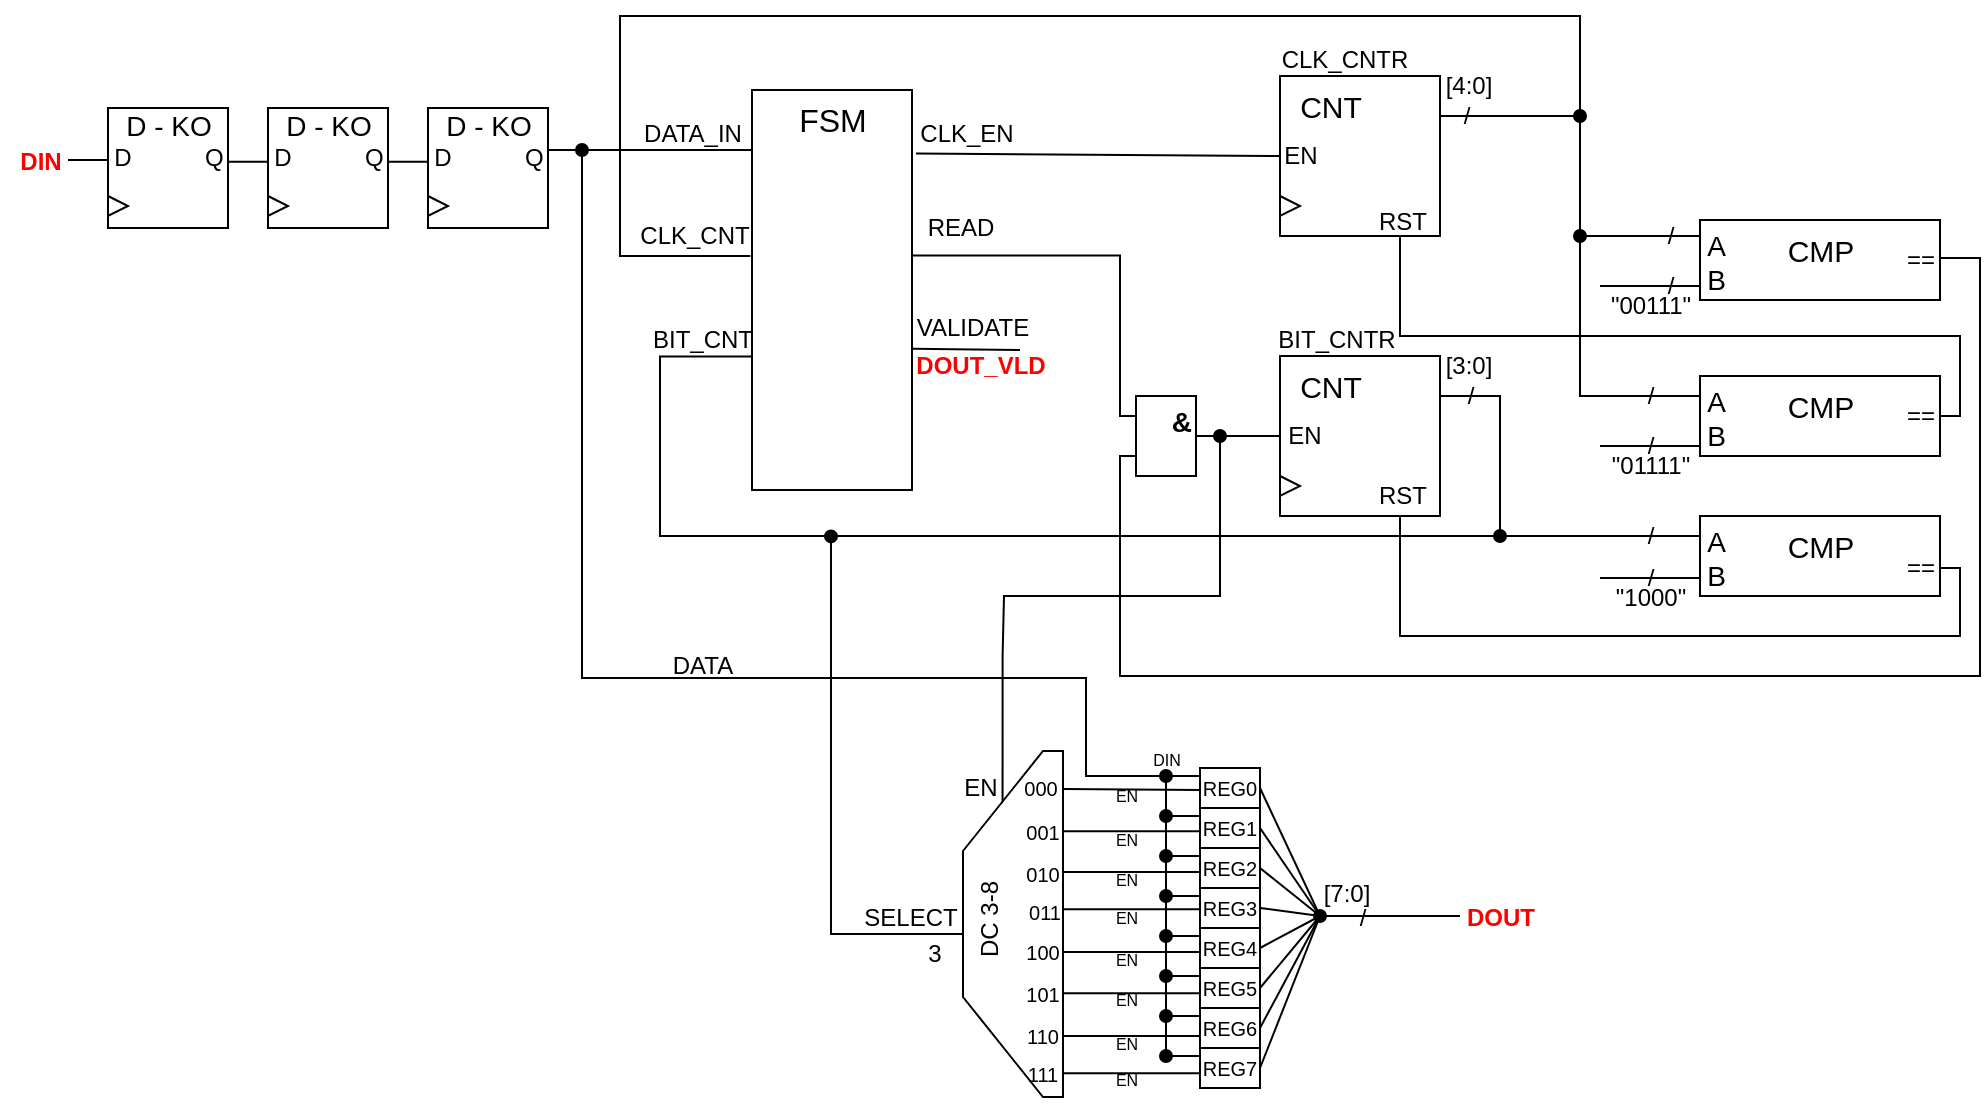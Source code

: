 <mxfile version="24.2.5" type="device">
  <diagram name="Stránka-1" id="N_Wdjs_MZbsJyk-zGMnj">
    <mxGraphModel dx="1400" dy="591" grid="1" gridSize="10" guides="1" tooltips="1" connect="1" arrows="1" fold="1" page="0" pageScale="1" pageWidth="827" pageHeight="1169" math="0" shadow="0">
      <root>
        <mxCell id="0" />
        <mxCell id="1" parent="0" />
        <mxCell id="QoCjZE7_ZcKGAcCqZ2VT-1" value="" style="shape=loopLimit;whiteSpace=wrap;html=1;size=70;rotation=-90;" parent="1" vertex="1">
          <mxGeometry x="300" y="489" width="173" height="50" as="geometry" />
        </mxCell>
        <mxCell id="QoCjZE7_ZcKGAcCqZ2VT-2" value="" style="rounded=0;whiteSpace=wrap;html=1;" parent="1" vertex="1">
          <mxGeometry x="256" y="97" width="80" height="200" as="geometry" />
        </mxCell>
        <mxCell id="QoCjZE7_ZcKGAcCqZ2VT-4" value="FSM" style="text;html=1;align=center;verticalAlign=middle;resizable=0;points=[];autosize=1;strokeColor=none;fillColor=none;fontSize=16;" parent="1" vertex="1">
          <mxGeometry x="266" y="97" width="60" height="30" as="geometry" />
        </mxCell>
        <mxCell id="QoCjZE7_ZcKGAcCqZ2VT-5" value="DIN" style="text;html=1;align=center;verticalAlign=middle;resizable=0;points=[];autosize=1;fontColor=#FF0000;fontStyle=1" parent="1" vertex="1">
          <mxGeometry x="-120" y="118" width="40" height="30" as="geometry" />
        </mxCell>
        <mxCell id="QoCjZE7_ZcKGAcCqZ2VT-7" value="" style="endArrow=none;html=1;rounded=0;" parent="1" edge="1">
          <mxGeometry width="50" height="50" relative="1" as="geometry">
            <mxPoint x="150" y="127" as="sourcePoint" />
            <mxPoint x="256" y="127" as="targetPoint" />
          </mxGeometry>
        </mxCell>
        <mxCell id="QoCjZE7_ZcKGAcCqZ2VT-10" value="DATA_IN" style="text;html=1;align=center;verticalAlign=middle;resizable=0;points=[];autosize=1;strokeColor=none;fillColor=none;" parent="1" vertex="1">
          <mxGeometry x="191" y="104" width="70" height="30" as="geometry" />
        </mxCell>
        <mxCell id="QoCjZE7_ZcKGAcCqZ2VT-11" value="CLK_CNT" style="text;html=1;align=center;verticalAlign=middle;resizable=0;points=[];autosize=1;strokeColor=none;fillColor=none;" parent="1" vertex="1">
          <mxGeometry x="187" y="155" width="80" height="30" as="geometry" />
        </mxCell>
        <mxCell id="QoCjZE7_ZcKGAcCqZ2VT-12" value="BIT_CNT" style="text;html=1;align=center;verticalAlign=middle;resizable=0;points=[];autosize=1;strokeColor=none;fillColor=none;" parent="1" vertex="1">
          <mxGeometry x="196" y="207" width="70" height="30" as="geometry" />
        </mxCell>
        <mxCell id="QoCjZE7_ZcKGAcCqZ2VT-13" value="" style="endArrow=none;html=1;rounded=0;entryX=0;entryY=0.5;entryDx=0;entryDy=0;exitX=1.025;exitY=0.159;exitDx=0;exitDy=0;exitPerimeter=0;" parent="1" source="QoCjZE7_ZcKGAcCqZ2VT-2" target="aa14wnKSN_EdWKxRWT3--1" edge="1">
          <mxGeometry width="50" height="50" relative="1" as="geometry">
            <mxPoint x="190" y="129.33" as="sourcePoint" />
            <mxPoint x="240" y="129.33" as="targetPoint" />
          </mxGeometry>
        </mxCell>
        <mxCell id="QoCjZE7_ZcKGAcCqZ2VT-14" value="" style="endArrow=none;html=1;rounded=0;edgeStyle=orthogonalEdgeStyle;entryX=0;entryY=0.25;entryDx=0;entryDy=0;exitX=0.096;exitY=0.959;exitDx=0;exitDy=0;exitPerimeter=0;" parent="1" source="QoCjZE7_ZcKGAcCqZ2VT-17" target="aa14wnKSN_EdWKxRWT3--34" edge="1">
          <mxGeometry width="50" height="50" relative="1" as="geometry">
            <mxPoint x="190" y="180" as="sourcePoint" />
            <mxPoint x="430" y="240" as="targetPoint" />
            <Array as="points">
              <mxPoint x="440" y="180" />
              <mxPoint x="440" y="260" />
            </Array>
          </mxGeometry>
        </mxCell>
        <mxCell id="QoCjZE7_ZcKGAcCqZ2VT-15" value="" style="endArrow=none;html=1;rounded=0;" parent="1" edge="1">
          <mxGeometry width="50" height="50" relative="1" as="geometry">
            <mxPoint x="336" y="226.33" as="sourcePoint" />
            <mxPoint x="390" y="227" as="targetPoint" />
          </mxGeometry>
        </mxCell>
        <mxCell id="QoCjZE7_ZcKGAcCqZ2VT-16" value="CLK_EN" style="text;html=1;align=center;verticalAlign=middle;resizable=0;points=[];autosize=1;strokeColor=none;fillColor=none;" parent="1" vertex="1">
          <mxGeometry x="328" y="104" width="70" height="30" as="geometry" />
        </mxCell>
        <mxCell id="QoCjZE7_ZcKGAcCqZ2VT-17" value="READ" style="text;html=1;align=center;verticalAlign=middle;resizable=0;points=[];autosize=1;strokeColor=none;fillColor=none;" parent="1" vertex="1">
          <mxGeometry x="330" y="151" width="60" height="30" as="geometry" />
        </mxCell>
        <mxCell id="QoCjZE7_ZcKGAcCqZ2VT-18" value="VALIDATE" style="text;html=1;align=center;verticalAlign=middle;resizable=0;points=[];autosize=1;strokeColor=none;fillColor=none;" parent="1" vertex="1">
          <mxGeometry x="326" y="201" width="80" height="30" as="geometry" />
        </mxCell>
        <mxCell id="aa14wnKSN_EdWKxRWT3--6" style="edgeStyle=orthogonalEdgeStyle;rounded=0;orthogonalLoop=1;jettySize=auto;html=1;exitX=1;exitY=0.25;exitDx=0;exitDy=0;endArrow=none;endFill=0;" parent="1" source="aa14wnKSN_EdWKxRWT3--1" edge="1">
          <mxGeometry relative="1" as="geometry">
            <mxPoint x="770" y="170" as="targetPoint" />
            <Array as="points">
              <mxPoint x="670" y="110" />
              <mxPoint x="670" y="170" />
            </Array>
          </mxGeometry>
        </mxCell>
        <mxCell id="aa14wnKSN_EdWKxRWT3--11" value="" style="endArrow=none;html=1;rounded=0;entryX=0;entryY=0.75;entryDx=0;entryDy=0;" parent="1" edge="1">
          <mxGeometry width="50" height="50" relative="1" as="geometry">
            <mxPoint x="680" y="195" as="sourcePoint" />
            <mxPoint x="730" y="195" as="targetPoint" />
          </mxGeometry>
        </mxCell>
        <mxCell id="aa14wnKSN_EdWKxRWT3--12" value="&quot;00111&quot;" style="text;html=1;align=center;verticalAlign=middle;resizable=0;points=[];autosize=1;strokeColor=none;fillColor=none;" parent="1" vertex="1">
          <mxGeometry x="675" y="190" width="60" height="30" as="geometry" />
        </mxCell>
        <mxCell id="aa14wnKSN_EdWKxRWT3--18" value="" style="endArrow=none;html=1;rounded=0;entryX=0.749;entryY=1.061;entryDx=0;entryDy=0;edgeStyle=orthogonalEdgeStyle;exitX=0;exitY=0.75;exitDx=0;exitDy=0;entryPerimeter=0;" parent="1" source="aa14wnKSN_EdWKxRWT3--34" target="aa14wnKSN_EdWKxRWT3--17" edge="1">
          <mxGeometry width="50" height="50" relative="1" as="geometry">
            <mxPoint x="400" y="260" as="sourcePoint" />
            <mxPoint x="890" y="181" as="targetPoint" />
            <Array as="points">
              <mxPoint x="440" y="280" />
              <mxPoint x="440" y="390" />
              <mxPoint x="870" y="390" />
              <mxPoint x="870" y="181" />
              <mxPoint x="850" y="181" />
            </Array>
          </mxGeometry>
        </mxCell>
        <mxCell id="aa14wnKSN_EdWKxRWT3--19" value="" style="endArrow=oval;html=1;rounded=0;startArrow=none;startFill=0;endFill=1;edgeStyle=orthogonalEdgeStyle;" parent="1" edge="1">
          <mxGeometry width="50" height="50" relative="1" as="geometry">
            <mxPoint x="770" y="250" as="sourcePoint" />
            <mxPoint x="670" y="170" as="targetPoint" />
            <Array as="points">
              <mxPoint x="670" y="250" />
            </Array>
          </mxGeometry>
        </mxCell>
        <mxCell id="aa14wnKSN_EdWKxRWT3--23" value="" style="endArrow=none;html=1;rounded=0;entryX=0;entryY=0.75;entryDx=0;entryDy=0;" parent="1" edge="1">
          <mxGeometry width="50" height="50" relative="1" as="geometry">
            <mxPoint x="680" y="275" as="sourcePoint" />
            <mxPoint x="730" y="275" as="targetPoint" />
          </mxGeometry>
        </mxCell>
        <mxCell id="aa14wnKSN_EdWKxRWT3--24" value="&quot;01111&quot;" style="text;html=1;align=center;verticalAlign=middle;resizable=0;points=[];autosize=1;strokeColor=none;fillColor=none;" parent="1" vertex="1">
          <mxGeometry x="675" y="270" width="60" height="30" as="geometry" />
        </mxCell>
        <mxCell id="aa14wnKSN_EdWKxRWT3--26" value="" style="endArrow=none;html=1;rounded=0;edgeStyle=orthogonalEdgeStyle;exitX=0.75;exitY=1;exitDx=0;exitDy=0;entryX=0.742;entryY=1.041;entryDx=0;entryDy=0;entryPerimeter=0;" parent="1" source="aa14wnKSN_EdWKxRWT3--1" target="aa14wnKSN_EdWKxRWT3--25" edge="1">
          <mxGeometry width="50" height="50" relative="1" as="geometry">
            <mxPoint x="580" y="200" as="sourcePoint" />
            <mxPoint x="890" y="260" as="targetPoint" />
            <Array as="points">
              <mxPoint x="580" y="220" />
              <mxPoint x="860" y="220" />
              <mxPoint x="860" y="260" />
              <mxPoint x="850" y="260" />
            </Array>
          </mxGeometry>
        </mxCell>
        <mxCell id="aa14wnKSN_EdWKxRWT3--39" style="edgeStyle=orthogonalEdgeStyle;rounded=0;orthogonalLoop=1;jettySize=auto;html=1;exitX=1;exitY=0.25;exitDx=0;exitDy=0;endArrow=none;endFill=0;" parent="1" source="aa14wnKSN_EdWKxRWT3--27" edge="1">
          <mxGeometry relative="1" as="geometry">
            <mxPoint x="770" y="320" as="targetPoint" />
            <Array as="points">
              <mxPoint x="630" y="250" />
              <mxPoint x="630" y="320" />
              <mxPoint x="740" y="320" />
            </Array>
          </mxGeometry>
        </mxCell>
        <mxCell id="aa14wnKSN_EdWKxRWT3--32" value="BIT_CNTR" style="text;html=1;align=center;verticalAlign=middle;resizable=0;points=[];autosize=1;strokeColor=none;fillColor=none;" parent="1" vertex="1">
          <mxGeometry x="508" y="207" width="80" height="30" as="geometry" />
        </mxCell>
        <mxCell id="aa14wnKSN_EdWKxRWT3--34" value="&lt;div style=&quot;&quot;&gt;&lt;b style=&quot;background-color: initial;&quot;&gt;&lt;font style=&quot;font-size: 14px;&quot;&gt;&amp;amp;&lt;/font&gt;&lt;/b&gt;&lt;/div&gt;&lt;div style=&quot;&quot;&gt;&lt;br&gt;&lt;/div&gt;" style="rounded=0;whiteSpace=wrap;html=1;align=right;fontColor=#000000;" parent="1" vertex="1">
          <mxGeometry x="448" y="250" width="30" height="40" as="geometry" />
        </mxCell>
        <mxCell id="aa14wnKSN_EdWKxRWT3--36" value="DOUT_VLD" style="text;html=1;align=center;verticalAlign=middle;resizable=0;points=[];autosize=1;strokeColor=none;fillColor=none;fontStyle=1;fontColor=#FF0000;" parent="1" vertex="1">
          <mxGeometry x="325" y="220" width="90" height="30" as="geometry" />
        </mxCell>
        <mxCell id="aa14wnKSN_EdWKxRWT3--43" value="" style="endArrow=none;html=1;rounded=0;entryX=0;entryY=0.75;entryDx=0;entryDy=0;" parent="1" edge="1">
          <mxGeometry width="50" height="50" relative="1" as="geometry">
            <mxPoint x="680" y="341" as="sourcePoint" />
            <mxPoint x="730" y="341" as="targetPoint" />
          </mxGeometry>
        </mxCell>
        <mxCell id="aa14wnKSN_EdWKxRWT3--44" value="&quot;1000&lt;span style=&quot;background-color: initial;&quot;&gt;&quot;&lt;/span&gt;" style="text;html=1;align=center;verticalAlign=middle;resizable=0;points=[];autosize=1;strokeColor=none;fillColor=none;" parent="1" vertex="1">
          <mxGeometry x="675" y="336" width="60" height="30" as="geometry" />
        </mxCell>
        <mxCell id="aa14wnKSN_EdWKxRWT3--46" style="edgeStyle=orthogonalEdgeStyle;rounded=0;orthogonalLoop=1;jettySize=auto;html=1;endArrow=none;endFill=0;entryX=0.75;entryY=1;entryDx=0;entryDy=0;exitX=0.75;exitY=0.3;exitDx=0;exitDy=0;exitPerimeter=0;" parent="1" source="aa14wnKSN_EdWKxRWT3--45" target="aa14wnKSN_EdWKxRWT3--27" edge="1">
          <mxGeometry relative="1" as="geometry">
            <mxPoint x="580" y="320" as="targetPoint" />
            <mxPoint x="890" y="330" as="sourcePoint" />
            <Array as="points">
              <mxPoint x="850" y="336" />
              <mxPoint x="860" y="336" />
              <mxPoint x="860" y="370" />
              <mxPoint x="580" y="370" />
            </Array>
          </mxGeometry>
        </mxCell>
        <mxCell id="aa14wnKSN_EdWKxRWT3--47" value="" style="endArrow=oval;html=1;rounded=0;edgeStyle=orthogonalEdgeStyle;endFill=1;exitX=0.005;exitY=0.666;exitDx=0;exitDy=0;exitPerimeter=0;" parent="1" source="QoCjZE7_ZcKGAcCqZ2VT-2" edge="1">
          <mxGeometry width="50" height="50" relative="1" as="geometry">
            <mxPoint x="210" y="230" as="sourcePoint" />
            <mxPoint x="630" y="320" as="targetPoint" />
            <Array as="points">
              <mxPoint x="210" y="230" />
              <mxPoint x="210" y="320" />
            </Array>
          </mxGeometry>
        </mxCell>
        <mxCell id="aa14wnKSN_EdWKxRWT3--48" value="" style="endArrow=oval;html=1;rounded=0;edgeStyle=orthogonalEdgeStyle;endFill=1;exitX=-0.01;exitY=0.415;exitDx=0;exitDy=0;exitPerimeter=0;" parent="1" source="QoCjZE7_ZcKGAcCqZ2VT-2" edge="1">
          <mxGeometry width="50" height="50" relative="1" as="geometry">
            <mxPoint x="170" y="180" as="sourcePoint" />
            <mxPoint x="670" y="110" as="targetPoint" />
            <Array as="points">
              <mxPoint x="190" y="180" />
              <mxPoint x="190" y="60" />
              <mxPoint x="670" y="60" />
            </Array>
          </mxGeometry>
        </mxCell>
        <mxCell id="aa14wnKSN_EdWKxRWT3--49" value="[4:0]" style="text;html=1;align=center;verticalAlign=middle;resizable=0;points=[];autosize=1;strokeColor=none;fillColor=none;" parent="1" vertex="1">
          <mxGeometry x="589" y="80" width="50" height="30" as="geometry" />
        </mxCell>
        <mxCell id="aa14wnKSN_EdWKxRWT3--50" value="[3:0]" style="text;html=1;align=center;verticalAlign=middle;resizable=0;points=[];autosize=1;strokeColor=none;fillColor=none;" parent="1" vertex="1">
          <mxGeometry x="589" y="220" width="50" height="30" as="geometry" />
        </mxCell>
        <mxCell id="aa14wnKSN_EdWKxRWT3--54" value="DATA" style="text;html=1;align=center;verticalAlign=middle;resizable=0;points=[];autosize=1;strokeColor=none;fillColor=none;" parent="1" vertex="1">
          <mxGeometry x="206" y="370" width="50" height="30" as="geometry" />
        </mxCell>
        <mxCell id="aa14wnKSN_EdWKxRWT3--55" value="SELECT" style="text;html=1;align=center;verticalAlign=middle;resizable=0;points=[];autosize=1;strokeColor=none;fillColor=none;rotation=0;" parent="1" vertex="1">
          <mxGeometry x="300" y="496" width="70" height="30" as="geometry" />
        </mxCell>
        <mxCell id="aa14wnKSN_EdWKxRWT3--56" value="&lt;span style=&quot;font-size: 10px;&quot;&gt;000&lt;/span&gt;" style="text;align=center;verticalAlign=middle;resizable=0;points=[];autosize=1;strokeColor=none;fillColor=none;horizontal=1;html=1;spacingBottom=0;fontSize=10;" parent="1" vertex="1">
          <mxGeometry x="380" y="436" width="40" height="20" as="geometry" />
        </mxCell>
        <mxCell id="aa14wnKSN_EdWKxRWT3--57" value="" style="endArrow=none;html=1;rounded=0;exitX=0.896;exitY=1.004;exitDx=0;exitDy=0;exitPerimeter=0;" parent="1" edge="1">
          <mxGeometry width="50" height="50" relative="1" as="geometry">
            <mxPoint x="411.7" y="446.492" as="sourcePoint" />
            <mxPoint x="480" y="447" as="targetPoint" />
          </mxGeometry>
        </mxCell>
        <mxCell id="aa14wnKSN_EdWKxRWT3--60" style="edgeStyle=orthogonalEdgeStyle;rounded=0;orthogonalLoop=1;jettySize=auto;html=1;exitX=0;exitY=0.25;exitDx=0;exitDy=0;endArrow=none;endFill=0;" parent="1" edge="1">
          <mxGeometry relative="1" as="geometry">
            <mxPoint x="460" y="440" as="targetPoint" />
            <mxPoint x="480" y="440.0" as="sourcePoint" />
          </mxGeometry>
        </mxCell>
        <mxCell id="pnvJbUOQim8DPk4RIkia-12" style="rounded=0;orthogonalLoop=1;jettySize=auto;html=1;exitX=1;exitY=0.5;exitDx=0;exitDy=0;endArrow=none;endFill=0;" parent="1" source="aa14wnKSN_EdWKxRWT3--58" edge="1">
          <mxGeometry relative="1" as="geometry">
            <mxPoint x="540" y="510" as="targetPoint" />
          </mxGeometry>
        </mxCell>
        <mxCell id="aa14wnKSN_EdWKxRWT3--58" value="&lt;font style=&quot;font-size: 10px;&quot;&gt;REG1&lt;/font&gt;" style="whiteSpace=wrap;html=1;" parent="1" vertex="1">
          <mxGeometry x="480" y="456" width="30" height="20" as="geometry" />
        </mxCell>
        <mxCell id="aa14wnKSN_EdWKxRWT3--61" value="&lt;font style=&quot;font-size: 8px;&quot;&gt;EN&lt;/font&gt;" style="text;html=1;align=center;verticalAlign=middle;resizable=0;points=[];autosize=1;strokeColor=none;fillColor=none;" parent="1" vertex="1">
          <mxGeometry x="428" y="434" width="30" height="30" as="geometry" />
        </mxCell>
        <mxCell id="aa14wnKSN_EdWKxRWT3--63" value="" style="edgeStyle=orthogonalEdgeStyle;rounded=0;orthogonalLoop=1;jettySize=auto;html=1;endArrow=none;endFill=0;startArrow=oval;startFill=1;entryX=0.986;entryY=0.166;entryDx=0;entryDy=0;entryPerimeter=0;" parent="1" target="pnvJbUOQim8DPk4RIkia-15" edge="1">
          <mxGeometry relative="1" as="geometry">
            <mxPoint x="295.5" y="320.19" as="sourcePoint" />
            <mxPoint x="296" y="520" as="targetPoint" />
            <Array as="points">
              <mxPoint x="296" y="519" />
            </Array>
          </mxGeometry>
        </mxCell>
        <mxCell id="aa14wnKSN_EdWKxRWT3--64" value="" style="endArrow=oval;html=1;rounded=0;endFill=1;" parent="1" edge="1">
          <mxGeometry width="50" height="50" relative="1" as="geometry">
            <mxPoint x="463" y="440" as="sourcePoint" />
            <mxPoint x="463" y="460" as="targetPoint" />
          </mxGeometry>
        </mxCell>
        <mxCell id="aa14wnKSN_EdWKxRWT3--65" style="edgeStyle=orthogonalEdgeStyle;rounded=0;orthogonalLoop=1;jettySize=auto;html=1;exitX=0;exitY=0.25;exitDx=0;exitDy=0;endArrow=none;endFill=0;" parent="1" edge="1">
          <mxGeometry relative="1" as="geometry">
            <mxPoint x="460" y="460" as="targetPoint" />
            <mxPoint x="480" y="460.0" as="sourcePoint" />
          </mxGeometry>
        </mxCell>
        <mxCell id="pnvJbUOQim8DPk4RIkia-11" style="rounded=0;orthogonalLoop=1;jettySize=auto;html=1;exitX=1;exitY=0.5;exitDx=0;exitDy=0;endArrow=none;endFill=0;" parent="1" source="aa14wnKSN_EdWKxRWT3--66" edge="1">
          <mxGeometry relative="1" as="geometry">
            <mxPoint x="540" y="510" as="targetPoint" />
          </mxGeometry>
        </mxCell>
        <mxCell id="aa14wnKSN_EdWKxRWT3--66" value="&lt;font style=&quot;font-size: 10px;&quot;&gt;REG2&lt;/font&gt;" style="whiteSpace=wrap;html=1;" parent="1" vertex="1">
          <mxGeometry x="480" y="476" width="30" height="20" as="geometry" />
        </mxCell>
        <mxCell id="aa14wnKSN_EdWKxRWT3--67" value="" style="endArrow=oval;html=1;rounded=0;endFill=1;" parent="1" edge="1">
          <mxGeometry width="50" height="50" relative="1" as="geometry">
            <mxPoint x="463" y="460" as="sourcePoint" />
            <mxPoint x="463" y="480" as="targetPoint" />
          </mxGeometry>
        </mxCell>
        <mxCell id="aa14wnKSN_EdWKxRWT3--68" style="edgeStyle=orthogonalEdgeStyle;rounded=0;orthogonalLoop=1;jettySize=auto;html=1;exitX=0;exitY=0.25;exitDx=0;exitDy=0;endArrow=none;endFill=0;" parent="1" edge="1">
          <mxGeometry relative="1" as="geometry">
            <mxPoint x="460" y="480" as="targetPoint" />
            <mxPoint x="480" y="480.0" as="sourcePoint" />
          </mxGeometry>
        </mxCell>
        <mxCell id="pnvJbUOQim8DPk4RIkia-10" style="rounded=0;orthogonalLoop=1;jettySize=auto;html=1;exitX=1;exitY=0.5;exitDx=0;exitDy=0;endArrow=none;endFill=0;" parent="1" source="aa14wnKSN_EdWKxRWT3--69" edge="1">
          <mxGeometry relative="1" as="geometry">
            <mxPoint x="540" y="510" as="targetPoint" />
          </mxGeometry>
        </mxCell>
        <mxCell id="aa14wnKSN_EdWKxRWT3--69" value="&lt;font style=&quot;font-size: 10px;&quot;&gt;REG3&lt;/font&gt;" style="whiteSpace=wrap;html=1;" parent="1" vertex="1">
          <mxGeometry x="480" y="496" width="30" height="20" as="geometry" />
        </mxCell>
        <mxCell id="aa14wnKSN_EdWKxRWT3--70" value="" style="endArrow=oval;html=1;rounded=0;endFill=1;" parent="1" edge="1">
          <mxGeometry width="50" height="50" relative="1" as="geometry">
            <mxPoint x="463" y="480" as="sourcePoint" />
            <mxPoint x="463" y="500" as="targetPoint" />
          </mxGeometry>
        </mxCell>
        <mxCell id="aa14wnKSN_EdWKxRWT3--71" style="edgeStyle=orthogonalEdgeStyle;rounded=0;orthogonalLoop=1;jettySize=auto;html=1;exitX=0;exitY=0.25;exitDx=0;exitDy=0;endArrow=none;endFill=0;" parent="1" edge="1">
          <mxGeometry relative="1" as="geometry">
            <mxPoint x="460" y="500" as="targetPoint" />
            <mxPoint x="480" y="500.0" as="sourcePoint" />
          </mxGeometry>
        </mxCell>
        <mxCell id="pnvJbUOQim8DPk4RIkia-9" style="rounded=0;orthogonalLoop=1;jettySize=auto;html=1;exitX=1;exitY=0.5;exitDx=0;exitDy=0;endArrow=none;endFill=0;" parent="1" source="aa14wnKSN_EdWKxRWT3--72" edge="1">
          <mxGeometry relative="1" as="geometry">
            <mxPoint x="540" y="510" as="targetPoint" />
          </mxGeometry>
        </mxCell>
        <mxCell id="aa14wnKSN_EdWKxRWT3--72" value="&lt;font style=&quot;font-size: 10px;&quot;&gt;REG4&lt;/font&gt;" style="whiteSpace=wrap;html=1;" parent="1" vertex="1">
          <mxGeometry x="480" y="516" width="30" height="20" as="geometry" />
        </mxCell>
        <mxCell id="aa14wnKSN_EdWKxRWT3--73" value="" style="endArrow=oval;html=1;rounded=0;endFill=1;" parent="1" edge="1">
          <mxGeometry width="50" height="50" relative="1" as="geometry">
            <mxPoint x="463" y="500" as="sourcePoint" />
            <mxPoint x="463" y="520" as="targetPoint" />
          </mxGeometry>
        </mxCell>
        <mxCell id="aa14wnKSN_EdWKxRWT3--74" style="edgeStyle=orthogonalEdgeStyle;rounded=0;orthogonalLoop=1;jettySize=auto;html=1;exitX=0;exitY=0.25;exitDx=0;exitDy=0;endArrow=none;endFill=0;" parent="1" edge="1">
          <mxGeometry relative="1" as="geometry">
            <mxPoint x="460" y="520" as="targetPoint" />
            <mxPoint x="480" y="520.0" as="sourcePoint" />
          </mxGeometry>
        </mxCell>
        <mxCell id="pnvJbUOQim8DPk4RIkia-8" style="rounded=0;orthogonalLoop=1;jettySize=auto;html=1;exitX=1;exitY=0.5;exitDx=0;exitDy=0;endArrow=none;endFill=0;" parent="1" source="aa14wnKSN_EdWKxRWT3--75" edge="1">
          <mxGeometry relative="1" as="geometry">
            <mxPoint x="540" y="510" as="targetPoint" />
          </mxGeometry>
        </mxCell>
        <mxCell id="aa14wnKSN_EdWKxRWT3--75" value="&lt;font style=&quot;font-size: 10px;&quot;&gt;REG5&lt;/font&gt;" style="whiteSpace=wrap;html=1;" parent="1" vertex="1">
          <mxGeometry x="480" y="536" width="30" height="20" as="geometry" />
        </mxCell>
        <mxCell id="aa14wnKSN_EdWKxRWT3--76" value="" style="endArrow=oval;html=1;rounded=0;endFill=1;" parent="1" edge="1">
          <mxGeometry width="50" height="50" relative="1" as="geometry">
            <mxPoint x="463" y="520" as="sourcePoint" />
            <mxPoint x="463" y="540" as="targetPoint" />
          </mxGeometry>
        </mxCell>
        <mxCell id="aa14wnKSN_EdWKxRWT3--77" style="edgeStyle=orthogonalEdgeStyle;rounded=0;orthogonalLoop=1;jettySize=auto;html=1;exitX=0;exitY=0.25;exitDx=0;exitDy=0;endArrow=none;endFill=0;" parent="1" edge="1">
          <mxGeometry relative="1" as="geometry">
            <mxPoint x="460" y="540" as="targetPoint" />
            <mxPoint x="480" y="540.0" as="sourcePoint" />
          </mxGeometry>
        </mxCell>
        <mxCell id="pnvJbUOQim8DPk4RIkia-7" style="rounded=0;orthogonalLoop=1;jettySize=auto;html=1;exitX=1;exitY=0.5;exitDx=0;exitDy=0;endArrow=none;endFill=0;" parent="1" source="aa14wnKSN_EdWKxRWT3--78" edge="1">
          <mxGeometry relative="1" as="geometry">
            <mxPoint x="540" y="510" as="targetPoint" />
          </mxGeometry>
        </mxCell>
        <mxCell id="aa14wnKSN_EdWKxRWT3--78" value="&lt;font style=&quot;font-size: 10px;&quot;&gt;REG6&lt;/font&gt;" style="whiteSpace=wrap;html=1;" parent="1" vertex="1">
          <mxGeometry x="480" y="556" width="30" height="20" as="geometry" />
        </mxCell>
        <mxCell id="aa14wnKSN_EdWKxRWT3--79" value="" style="endArrow=oval;html=1;rounded=0;endFill=1;" parent="1" edge="1">
          <mxGeometry width="50" height="50" relative="1" as="geometry">
            <mxPoint x="463" y="540" as="sourcePoint" />
            <mxPoint x="463" y="560" as="targetPoint" />
          </mxGeometry>
        </mxCell>
        <mxCell id="aa14wnKSN_EdWKxRWT3--80" style="edgeStyle=orthogonalEdgeStyle;rounded=0;orthogonalLoop=1;jettySize=auto;html=1;exitX=0;exitY=0.25;exitDx=0;exitDy=0;endArrow=none;endFill=0;" parent="1" edge="1">
          <mxGeometry relative="1" as="geometry">
            <mxPoint x="460" y="560" as="targetPoint" />
            <mxPoint x="480" y="560.0" as="sourcePoint" />
          </mxGeometry>
        </mxCell>
        <mxCell id="pnvJbUOQim8DPk4RIkia-6" style="rounded=0;orthogonalLoop=1;jettySize=auto;html=1;exitX=1;exitY=0.5;exitDx=0;exitDy=0;endArrow=none;endFill=0;" parent="1" source="aa14wnKSN_EdWKxRWT3--81" edge="1">
          <mxGeometry relative="1" as="geometry">
            <mxPoint x="540" y="510" as="targetPoint" />
          </mxGeometry>
        </mxCell>
        <mxCell id="aa14wnKSN_EdWKxRWT3--81" value="&lt;font style=&quot;font-size: 10px;&quot;&gt;REG7&lt;/font&gt;" style="whiteSpace=wrap;html=1;" parent="1" vertex="1">
          <mxGeometry x="480" y="576" width="30" height="20" as="geometry" />
        </mxCell>
        <mxCell id="aa14wnKSN_EdWKxRWT3--82" value="" style="endArrow=oval;html=1;rounded=0;endFill=1;" parent="1" edge="1">
          <mxGeometry width="50" height="50" relative="1" as="geometry">
            <mxPoint x="463" y="560" as="sourcePoint" />
            <mxPoint x="463" y="580" as="targetPoint" />
          </mxGeometry>
        </mxCell>
        <mxCell id="aa14wnKSN_EdWKxRWT3--83" style="edgeStyle=orthogonalEdgeStyle;rounded=0;orthogonalLoop=1;jettySize=auto;html=1;exitX=0;exitY=0.25;exitDx=0;exitDy=0;endArrow=none;endFill=0;" parent="1" edge="1">
          <mxGeometry relative="1" as="geometry">
            <mxPoint x="460" y="580" as="targetPoint" />
            <mxPoint x="480" y="580.0" as="sourcePoint" />
          </mxGeometry>
        </mxCell>
        <mxCell id="pnvJbUOQim8DPk4RIkia-13" style="rounded=0;orthogonalLoop=1;jettySize=auto;html=1;exitX=1;exitY=0.5;exitDx=0;exitDy=0;endArrow=none;endFill=0;" parent="1" source="aa14wnKSN_EdWKxRWT3--84" edge="1">
          <mxGeometry relative="1" as="geometry">
            <mxPoint x="540" y="510" as="targetPoint" />
          </mxGeometry>
        </mxCell>
        <mxCell id="aa14wnKSN_EdWKxRWT3--84" value="&lt;font style=&quot;font-size: 10px;&quot;&gt;REG0&lt;/font&gt;" style="whiteSpace=wrap;html=1;" parent="1" vertex="1">
          <mxGeometry x="480" y="436" width="30" height="20" as="geometry" />
        </mxCell>
        <mxCell id="aa14wnKSN_EdWKxRWT3--86" value="" style="endArrow=none;html=1;rounded=0;exitX=0.878;exitY=1.024;exitDx=0;exitDy=0;exitPerimeter=0;" parent="1" edge="1">
          <mxGeometry width="50" height="50" relative="1" as="geometry">
            <mxPoint x="412" y="467.62" as="sourcePoint" />
            <mxPoint x="480" y="467.62" as="targetPoint" />
          </mxGeometry>
        </mxCell>
        <mxCell id="aa14wnKSN_EdWKxRWT3--87" value="" style="endArrow=none;html=1;rounded=0;exitX=0.878;exitY=1.024;exitDx=0;exitDy=0;exitPerimeter=0;" parent="1" edge="1">
          <mxGeometry width="50" height="50" relative="1" as="geometry">
            <mxPoint x="412" y="488" as="sourcePoint" />
            <mxPoint x="480" y="488" as="targetPoint" />
          </mxGeometry>
        </mxCell>
        <mxCell id="aa14wnKSN_EdWKxRWT3--88" value="" style="endArrow=none;html=1;rounded=0;exitX=0.878;exitY=1.024;exitDx=0;exitDy=0;exitPerimeter=0;" parent="1" edge="1">
          <mxGeometry width="50" height="50" relative="1" as="geometry">
            <mxPoint x="412" y="506.62" as="sourcePoint" />
            <mxPoint x="480" y="506.62" as="targetPoint" />
          </mxGeometry>
        </mxCell>
        <mxCell id="aa14wnKSN_EdWKxRWT3--89" value="" style="endArrow=none;html=1;rounded=0;exitX=0.878;exitY=1.024;exitDx=0;exitDy=0;exitPerimeter=0;" parent="1" edge="1">
          <mxGeometry width="50" height="50" relative="1" as="geometry">
            <mxPoint x="412" y="528" as="sourcePoint" />
            <mxPoint x="480" y="528" as="targetPoint" />
          </mxGeometry>
        </mxCell>
        <mxCell id="aa14wnKSN_EdWKxRWT3--90" value="" style="endArrow=none;html=1;rounded=0;exitX=0.878;exitY=1.024;exitDx=0;exitDy=0;exitPerimeter=0;" parent="1" edge="1">
          <mxGeometry width="50" height="50" relative="1" as="geometry">
            <mxPoint x="412" y="548.62" as="sourcePoint" />
            <mxPoint x="480" y="548.62" as="targetPoint" />
          </mxGeometry>
        </mxCell>
        <mxCell id="aa14wnKSN_EdWKxRWT3--91" value="" style="endArrow=none;html=1;rounded=0;exitX=0.878;exitY=1.024;exitDx=0;exitDy=0;exitPerimeter=0;" parent="1" edge="1">
          <mxGeometry width="50" height="50" relative="1" as="geometry">
            <mxPoint x="412" y="570" as="sourcePoint" />
            <mxPoint x="480" y="570" as="targetPoint" />
          </mxGeometry>
        </mxCell>
        <mxCell id="aa14wnKSN_EdWKxRWT3--92" value="" style="endArrow=none;html=1;rounded=0;exitX=0.878;exitY=1.024;exitDx=0;exitDy=0;exitPerimeter=0;" parent="1" edge="1">
          <mxGeometry width="50" height="50" relative="1" as="geometry">
            <mxPoint x="412" y="588.62" as="sourcePoint" />
            <mxPoint x="480" y="588.62" as="targetPoint" />
          </mxGeometry>
        </mxCell>
        <mxCell id="aa14wnKSN_EdWKxRWT3--93" value="DC 3-8" style="text;html=1;align=center;verticalAlign=middle;resizable=0;points=[];autosize=1;strokeColor=none;fillColor=none;rotation=-90;" parent="1" vertex="1">
          <mxGeometry x="345" y="497" width="60" height="30" as="geometry" />
        </mxCell>
        <mxCell id="aa14wnKSN_EdWKxRWT3--95" value="&lt;span style=&quot;font-size: 10px;&quot;&gt;001&lt;/span&gt;&lt;span style=&quot;color: rgba(0, 0, 0, 0); font-family: monospace; font-size: 0px; text-align: start;&quot;&gt;%3CmxGraphModel%3E%3Croot%3E%3CmxCell%20id%3D%220%22%2F%3E%3CmxCell%20id%3D%221%22%20parent%3D%220%22%2F%3E%3CmxCell%20id%3D%222%22%20value%3D%22%26lt%3Bspan%20style%3D%26quot%3Bfont-size%3A%2010px%3B%26quot%3B%26gt%3B000%26lt%3B%2Fspan%26gt%3B%22%20style%3D%22text%3Balign%3Dcenter%3BverticalAlign%3Dmiddle%3Bresizable%3D0%3Bpoints%3D%5B%5D%3Bautosize%3D1%3BstrokeColor%3Dnone%3BfillColor%3Dnone%3Bhorizontal%3D1%3Bhtml%3D1%3BspacingBottom%3D0%3BfontSize%3D10%3B%22%20vertex%3D%221%22%20parent%3D%221%22%3E%3CmxGeometry%20x%3D%22380%22%20y%3D%22439%22%20width%3D%2240%22%20height%3D%2220%22%20as%3D%22geometry%22%2F%3E%3C%2FmxCell%3E%3C%2Froot%3E%3C%2FmxGraphModel%3E&lt;/span&gt;" style="text;align=center;verticalAlign=middle;resizable=0;points=[];autosize=1;strokeColor=none;fillColor=none;horizontal=1;html=1;spacingBottom=0;fontSize=10;" parent="1" vertex="1">
          <mxGeometry x="381" y="458" width="40" height="20" as="geometry" />
        </mxCell>
        <mxCell id="aa14wnKSN_EdWKxRWT3--96" value="&lt;span style=&quot;font-size: 10px;&quot;&gt;010&lt;/span&gt;&lt;span style=&quot;color: rgba(0, 0, 0, 0); font-family: monospace; font-size: 0px; text-align: start;&quot;&gt;%3CmxGraphModel%3E%3Croot%3E%3CmxCell%20id%3D%220%22%2F%3E%3CmxCell%20id%3D%221%22%20parent%3D%220%22%2F%3E%3CmxCell%20id%3D%222%22%20value%3D%22%26lt%3Bspan%20style%3D%26quot%3Bfont-size%3A%2010px%3B%26quot%3B%26gt%3B000%26lt%3B%2Fspan%26gt%3B%22%20style%3D%22text%3Balign%3Dcenter%3BverticalAlign%3Dmiddle%3Bresizable%3D0%3Bpoints%3D%5B%5D%3Bautosize%3D1%3BstrokeColor%3Dnone%3BfillColor%3Dnone%3Bhorizontal%3D1%3Bhtml%3D1%3BspacingBottom%3D0%3BfontSize%3D10%3B%22%20vertex%3D%221%22%20parent%3D%221%22%3E%3CmxGeometry%20x%3D%22380%22%20y%3D%22439%22%20width%3D%2240%22%20height%3D%2220%22%20as%3D%22geometry%22%2F%3E%3C%2FmxCell%3E%3C%2Froot%3E%3C%2FmxGraphModel%3E&lt;/span&gt;" style="text;align=center;verticalAlign=middle;resizable=0;points=[];autosize=1;strokeColor=none;fillColor=none;horizontal=1;html=1;spacingBottom=0;fontSize=10;" parent="1" vertex="1">
          <mxGeometry x="381" y="479" width="40" height="20" as="geometry" />
        </mxCell>
        <mxCell id="aa14wnKSN_EdWKxRWT3--97" value="011" style="text;align=center;verticalAlign=middle;resizable=0;points=[];autosize=1;strokeColor=none;fillColor=none;horizontal=1;html=1;spacingBottom=0;fontSize=10;" parent="1" vertex="1">
          <mxGeometry x="382" y="498" width="40" height="20" as="geometry" />
        </mxCell>
        <mxCell id="aa14wnKSN_EdWKxRWT3--98" value="100&lt;span style=&quot;color: rgba(0, 0, 0, 0); font-family: monospace; font-size: 0px; text-align: start;&quot;&gt;%3CmxGraphModel%3E%3Croot%3E%3CmxCell%20id%3D%220%22%2F%3E%3CmxCell%20id%3D%221%22%20parent%3D%220%22%2F%3E%3CmxCell%20id%3D%222%22%20value%3D%22%26lt%3Bspan%20style%3D%26quot%3Bfont-size%3A%2010px%3B%26quot%3B%26gt%3B010%26lt%3B%2Fspan%26gt%3B%26lt%3Bspan%20style%3D%26quot%3Bcolor%3A%20rgba(0%2C%200%2C%200%2C%200)%3B%20font-family%3A%20monospace%3B%20font-size%3A%200px%3B%20text-align%3A%20start%3B%26quot%3B%26gt%3B%253CmxGraphModel%253E%253Croot%253E%253CmxCell%2520id%253D%25220%2522%252F%253E%253CmxCell%2520id%253D%25221%2522%2520parent%253D%25220%2522%252F%253E%253CmxCell%2520id%253D%25222%2522%2520value%253D%2522%2526lt%253Bspan%2520style%253D%2526quot%253Bfont-size%253A%252010px%253B%2526quot%253B%2526gt%253B000%2526lt%253B%252Fspan%2526gt%253B%2522%2520style%253D%2522text%253Balign%253Dcenter%253BverticalAlign%253Dmiddle%253Bresizable%253D0%253Bpoints%253D%255B%255D%253Bautosize%253D1%253BstrokeColor%253Dnone%253BfillColor%253Dnone%253Bhorizontal%253D1%253Bhtml%253D1%253BspacingBottom%253D0%253BfontSize%253D10%253B%2522%2520vertex%253D%25221%2522%2520parent%253D%25221%2522%253E%253CmxGeometry%2520x%253D%2522380%2522%2520y%253D%2522439%2522%2520width%253D%252240%2522%2520height%253D%252220%2522%2520as%253D%2522geometry%2522%252F%253E%253C%252FmxCell%253E%253C%252Froot%253E%253C%252FmxGraphModel%253E%26lt%3B%2Fspan%26gt%3B%22%20style%3D%22text%3Balign%3Dcenter%3BverticalAlign%3Dmiddle%3Bresizable%3D0%3Bpoints%3D%5B%5D%3Bautosize%3D1%3BstrokeColor%3Dnone%3BfillColor%3Dnone%3Bhorizontal%3D1%3Bhtml%3D1%3BspacingBottom%3D0%3BfontSize%3D10%3B%22%20vertex%3D%221%22%20parent%3D%221%22%3E%3CmxGeometry%20x%3D%22379%22%20y%3D%22479%22%20width%3D%2240%22%20height%3D%2220%22%20as%3D%22geometry%22%2F%3E%3C%2FmxCell%3E%3C%2Froot%3E%3C%2FmxGraphModel%3E&lt;/span&gt;" style="text;align=center;verticalAlign=middle;resizable=0;points=[];autosize=1;strokeColor=none;fillColor=none;horizontal=1;html=1;spacingBottom=0;fontSize=10;" parent="1" vertex="1">
          <mxGeometry x="381" y="518" width="40" height="20" as="geometry" />
        </mxCell>
        <mxCell id="aa14wnKSN_EdWKxRWT3--99" value="101" style="text;align=center;verticalAlign=middle;resizable=0;points=[];autosize=1;strokeColor=none;fillColor=none;horizontal=1;html=1;spacingBottom=0;fontSize=10;" parent="1" vertex="1">
          <mxGeometry x="381" y="539" width="40" height="20" as="geometry" />
        </mxCell>
        <mxCell id="aa14wnKSN_EdWKxRWT3--100" value="110" style="text;align=center;verticalAlign=middle;resizable=0;points=[];autosize=1;strokeColor=none;fillColor=none;horizontal=1;html=1;spacingBottom=0;fontSize=10;" parent="1" vertex="1">
          <mxGeometry x="381" y="560" width="40" height="20" as="geometry" />
        </mxCell>
        <mxCell id="aa14wnKSN_EdWKxRWT3--101" value="111" style="text;align=center;verticalAlign=middle;resizable=0;points=[];autosize=1;strokeColor=none;fillColor=none;horizontal=1;html=1;spacingBottom=0;fontSize=10;" parent="1" vertex="1">
          <mxGeometry x="381" y="579" width="40" height="20" as="geometry" />
        </mxCell>
        <mxCell id="aa14wnKSN_EdWKxRWT3--104" value="&lt;font style=&quot;font-size: 8px;&quot;&gt;EN&lt;/font&gt;" style="text;html=1;align=center;verticalAlign=middle;resizable=0;points=[];autosize=1;strokeColor=none;fillColor=none;" parent="1" vertex="1">
          <mxGeometry x="428" y="456" width="30" height="30" as="geometry" />
        </mxCell>
        <mxCell id="aa14wnKSN_EdWKxRWT3--107" value="&lt;font style=&quot;font-size: 8px;&quot;&gt;EN&lt;/font&gt;" style="text;html=1;align=center;verticalAlign=middle;resizable=0;points=[];autosize=1;strokeColor=none;fillColor=none;" parent="1" vertex="1">
          <mxGeometry x="428" y="476" width="30" height="30" as="geometry" />
        </mxCell>
        <mxCell id="aa14wnKSN_EdWKxRWT3--108" value="&lt;font style=&quot;font-size: 8px;&quot;&gt;EN&lt;/font&gt;" style="text;html=1;align=center;verticalAlign=middle;resizable=0;points=[];autosize=1;strokeColor=none;fillColor=none;" parent="1" vertex="1">
          <mxGeometry x="428" y="495" width="30" height="30" as="geometry" />
        </mxCell>
        <mxCell id="aa14wnKSN_EdWKxRWT3--110" value="&lt;font style=&quot;font-size: 8px;&quot;&gt;EN&lt;/font&gt;" style="text;html=1;align=center;verticalAlign=middle;resizable=0;points=[];autosize=1;strokeColor=none;fillColor=none;" parent="1" vertex="1">
          <mxGeometry x="428" y="516" width="30" height="30" as="geometry" />
        </mxCell>
        <mxCell id="aa14wnKSN_EdWKxRWT3--111" value="&lt;font style=&quot;font-size: 8px;&quot;&gt;EN&lt;/font&gt;" style="text;html=1;align=center;verticalAlign=middle;resizable=0;points=[];autosize=1;strokeColor=none;fillColor=none;" parent="1" vertex="1">
          <mxGeometry x="428" y="536" width="30" height="30" as="geometry" />
        </mxCell>
        <mxCell id="aa14wnKSN_EdWKxRWT3--112" value="&lt;font style=&quot;font-size: 8px;&quot;&gt;EN&lt;/font&gt;" style="text;html=1;align=center;verticalAlign=middle;resizable=0;points=[];autosize=1;strokeColor=none;fillColor=none;" parent="1" vertex="1">
          <mxGeometry x="428" y="558" width="30" height="30" as="geometry" />
        </mxCell>
        <mxCell id="aa14wnKSN_EdWKxRWT3--113" value="&lt;font style=&quot;font-size: 8px;&quot;&gt;EN&lt;/font&gt;" style="text;html=1;align=center;verticalAlign=middle;resizable=0;points=[];autosize=1;strokeColor=none;fillColor=none;" parent="1" vertex="1">
          <mxGeometry x="428" y="576" width="30" height="30" as="geometry" />
        </mxCell>
        <mxCell id="pnvJbUOQim8DPk4RIkia-5" value="" style="endArrow=none;html=1;rounded=0;startArrow=oval;startFill=1;" parent="1" edge="1">
          <mxGeometry width="50" height="50" relative="1" as="geometry">
            <mxPoint x="540" y="510" as="sourcePoint" />
            <mxPoint x="610" y="510" as="targetPoint" />
          </mxGeometry>
        </mxCell>
        <mxCell id="pnvJbUOQim8DPk4RIkia-14" value="[7:0]" style="text;html=1;align=center;verticalAlign=middle;resizable=0;points=[];autosize=1;strokeColor=none;fillColor=none;" parent="1" vertex="1">
          <mxGeometry x="528" y="484" width="50" height="30" as="geometry" />
        </mxCell>
        <mxCell id="pnvJbUOQim8DPk4RIkia-15" value="3" style="text;html=1;align=center;verticalAlign=middle;resizable=0;points=[];autosize=1;strokeColor=none;fillColor=none;" parent="1" vertex="1">
          <mxGeometry x="332" y="514" width="30" height="30" as="geometry" />
        </mxCell>
        <mxCell id="pnvJbUOQim8DPk4RIkia-17" value="/" style="text;html=1;align=center;verticalAlign=middle;resizable=0;points=[];autosize=1;strokeColor=none;fillColor=none;" parent="1" vertex="1">
          <mxGeometry x="600" y="235" width="30" height="30" as="geometry" />
        </mxCell>
        <mxCell id="pnvJbUOQim8DPk4RIkia-20" value="/" style="text;html=1;align=center;verticalAlign=middle;resizable=0;points=[];autosize=1;strokeColor=none;fillColor=none;" parent="1" vertex="1">
          <mxGeometry x="598" y="95" width="30" height="30" as="geometry" />
        </mxCell>
        <mxCell id="pnvJbUOQim8DPk4RIkia-21" value="/" style="text;html=1;align=center;verticalAlign=middle;resizable=0;points=[];autosize=1;strokeColor=none;fillColor=none;" parent="1" vertex="1">
          <mxGeometry x="700" y="155" width="30" height="30" as="geometry" />
        </mxCell>
        <mxCell id="pnvJbUOQim8DPk4RIkia-22" value="/" style="text;html=1;align=center;verticalAlign=middle;resizable=0;points=[];autosize=1;strokeColor=none;fillColor=none;" parent="1" vertex="1">
          <mxGeometry x="700" y="180" width="30" height="30" as="geometry" />
        </mxCell>
        <mxCell id="pnvJbUOQim8DPk4RIkia-23" value="/" style="text;html=1;align=center;verticalAlign=middle;resizable=0;points=[];autosize=1;strokeColor=none;fillColor=none;" parent="1" vertex="1">
          <mxGeometry x="690" y="235" width="30" height="30" as="geometry" />
        </mxCell>
        <mxCell id="pnvJbUOQim8DPk4RIkia-24" value="/" style="text;html=1;align=center;verticalAlign=middle;resizable=0;points=[];autosize=1;strokeColor=none;fillColor=none;" parent="1" vertex="1">
          <mxGeometry x="690" y="260" width="30" height="30" as="geometry" />
        </mxCell>
        <mxCell id="pnvJbUOQim8DPk4RIkia-25" value="/" style="text;html=1;align=center;verticalAlign=middle;resizable=0;points=[];autosize=1;strokeColor=none;fillColor=none;" parent="1" vertex="1">
          <mxGeometry x="690" y="305" width="30" height="30" as="geometry" />
        </mxCell>
        <mxCell id="pnvJbUOQim8DPk4RIkia-27" value="/" style="text;html=1;align=center;verticalAlign=middle;resizable=0;points=[];autosize=1;strokeColor=none;fillColor=none;" parent="1" vertex="1">
          <mxGeometry x="690" y="326" width="30" height="30" as="geometry" />
        </mxCell>
        <mxCell id="pnvJbUOQim8DPk4RIkia-28" value="/" style="text;html=1;align=center;verticalAlign=middle;resizable=0;points=[];autosize=1;strokeColor=none;fillColor=none;" parent="1" vertex="1">
          <mxGeometry x="546" y="496" width="30" height="30" as="geometry" />
        </mxCell>
        <mxCell id="pnvJbUOQim8DPk4RIkia-29" value="DOUT" style="text;html=1;align=center;verticalAlign=middle;resizable=0;points=[];autosize=1;fontColor=#FF0000;fontStyle=1" parent="1" vertex="1">
          <mxGeometry x="600" y="496" width="60" height="30" as="geometry" />
        </mxCell>
        <mxCell id="pnvJbUOQim8DPk4RIkia-36" value="" style="group" parent="1" vertex="1" connectable="0">
          <mxGeometry x="510" y="67" width="96" height="111" as="geometry" />
        </mxCell>
        <mxCell id="aa14wnKSN_EdWKxRWT3--1" value="" style="whiteSpace=wrap;html=1;aspect=fixed;" parent="pnvJbUOQim8DPk4RIkia-36" vertex="1">
          <mxGeometry x="10" y="23" width="80" height="80" as="geometry" />
        </mxCell>
        <mxCell id="aa14wnKSN_EdWKxRWT3--2" value="CNT" style="text;html=1;align=center;verticalAlign=middle;resizable=0;points=[];autosize=1;strokeColor=none;fillColor=none;spacing=0;fontSize=15;" parent="pnvJbUOQim8DPk4RIkia-36" vertex="1">
          <mxGeometry x="10" y="23" width="50" height="30" as="geometry" />
        </mxCell>
        <mxCell id="aa14wnKSN_EdWKxRWT3--3" value="CLK_CNTR" style="text;html=1;align=center;verticalAlign=middle;resizable=0;points=[];autosize=1;strokeColor=none;fillColor=none;" parent="pnvJbUOQim8DPk4RIkia-36" vertex="1">
          <mxGeometry x="-3" width="90" height="30" as="geometry" />
        </mxCell>
        <mxCell id="aa14wnKSN_EdWKxRWT3--4" value="" style="triangle;whiteSpace=wrap;html=1;" parent="pnvJbUOQim8DPk4RIkia-36" vertex="1">
          <mxGeometry x="10" y="83" width="10" height="10" as="geometry" />
        </mxCell>
        <mxCell id="aa14wnKSN_EdWKxRWT3--5" value="EN" style="text;html=1;align=center;verticalAlign=middle;resizable=0;points=[];autosize=1;strokeColor=none;fillColor=none;" parent="pnvJbUOQim8DPk4RIkia-36" vertex="1">
          <mxGeometry y="48" width="40" height="30" as="geometry" />
        </mxCell>
        <mxCell id="aa14wnKSN_EdWKxRWT3--7" value="RST" style="text;html=1;align=center;verticalAlign=middle;resizable=0;points=[];autosize=1;strokeColor=none;fillColor=none;" parent="pnvJbUOQim8DPk4RIkia-36" vertex="1">
          <mxGeometry x="46" y="81" width="50" height="30" as="geometry" />
        </mxCell>
        <mxCell id="pnvJbUOQim8DPk4RIkia-37" value="" style="group" parent="1" vertex="1" connectable="0">
          <mxGeometry x="512" y="230" width="94" height="85" as="geometry" />
        </mxCell>
        <mxCell id="aa14wnKSN_EdWKxRWT3--27" value="" style="whiteSpace=wrap;html=1;aspect=fixed;" parent="pnvJbUOQim8DPk4RIkia-37" vertex="1">
          <mxGeometry x="8" width="80" height="80" as="geometry" />
        </mxCell>
        <mxCell id="aa14wnKSN_EdWKxRWT3--28" value="CNT" style="text;html=1;align=center;verticalAlign=middle;resizable=0;points=[];autosize=1;strokeColor=none;fillColor=none;spacing=0;fontSize=15;" parent="pnvJbUOQim8DPk4RIkia-37" vertex="1">
          <mxGeometry x="8" width="50" height="30" as="geometry" />
        </mxCell>
        <mxCell id="aa14wnKSN_EdWKxRWT3--29" value="" style="triangle;whiteSpace=wrap;html=1;" parent="pnvJbUOQim8DPk4RIkia-37" vertex="1">
          <mxGeometry x="8" y="60" width="10" height="10" as="geometry" />
        </mxCell>
        <mxCell id="aa14wnKSN_EdWKxRWT3--30" value="EN" style="text;html=1;align=center;verticalAlign=middle;resizable=0;points=[];autosize=1;strokeColor=none;fillColor=none;" parent="pnvJbUOQim8DPk4RIkia-37" vertex="1">
          <mxGeometry y="25" width="40" height="30" as="geometry" />
        </mxCell>
        <mxCell id="aa14wnKSN_EdWKxRWT3--31" value="RST" style="text;html=1;align=center;verticalAlign=middle;resizable=0;points=[];autosize=1;strokeColor=none;fillColor=none;" parent="pnvJbUOQim8DPk4RIkia-37" vertex="1">
          <mxGeometry x="44" y="55" width="50" height="30" as="geometry" />
        </mxCell>
        <mxCell id="aa14wnKSN_EdWKxRWT3--37" style="edgeStyle=orthogonalEdgeStyle;rounded=0;orthogonalLoop=1;jettySize=auto;html=1;exitX=1;exitY=0.5;exitDx=0;exitDy=0;endArrow=none;endFill=0;entryX=0;entryY=0.5;entryDx=0;entryDy=0;" parent="pnvJbUOQim8DPk4RIkia-37" source="aa14wnKSN_EdWKxRWT3--34" target="aa14wnKSN_EdWKxRWT3--27" edge="1">
          <mxGeometry relative="1" as="geometry">
            <mxPoint x="-12" y="39.952" as="targetPoint" />
          </mxGeometry>
        </mxCell>
        <mxCell id="pnvJbUOQim8DPk4RIkia-38" value="" style="group" parent="1" vertex="1" connectable="0">
          <mxGeometry x="730" y="310" width="130" height="41" as="geometry" />
        </mxCell>
        <mxCell id="aa14wnKSN_EdWKxRWT3--40" value="" style="rounded=0;whiteSpace=wrap;html=1;" parent="pnvJbUOQim8DPk4RIkia-38" vertex="1">
          <mxGeometry width="120" height="40" as="geometry" />
        </mxCell>
        <mxCell id="aa14wnKSN_EdWKxRWT3--41" value="CMP" style="text;html=1;align=center;verticalAlign=middle;resizable=0;points=[];autosize=1;strokeColor=none;fillColor=none;fontSize=15;" parent="pnvJbUOQim8DPk4RIkia-38" vertex="1">
          <mxGeometry x="30" width="60" height="30" as="geometry" />
        </mxCell>
        <mxCell id="aa14wnKSN_EdWKxRWT3--42" value="&lt;font style=&quot;font-size: 14px;&quot;&gt;A&lt;/font&gt;&lt;div style=&quot;font-size: 14px;&quot;&gt;&lt;font style=&quot;font-size: 14px;&quot;&gt;B&lt;/font&gt;&lt;/div&gt;" style="text;html=1;align=right;verticalAlign=middle;resizable=0;points=[];autosize=1;strokeColor=none;fillColor=none;spacingLeft=4;spacing=0;labelPosition=left;verticalLabelPosition=middle;" parent="pnvJbUOQim8DPk4RIkia-38" vertex="1">
          <mxGeometry x="12" y="1" width="30" height="40" as="geometry" />
        </mxCell>
        <mxCell id="aa14wnKSN_EdWKxRWT3--45" value="==" style="text;html=1;align=center;verticalAlign=middle;resizable=0;points=[];autosize=1;strokeColor=none;fillColor=none;" parent="pnvJbUOQim8DPk4RIkia-38" vertex="1">
          <mxGeometry x="90" y="11" width="40" height="30" as="geometry" />
        </mxCell>
        <mxCell id="pnvJbUOQim8DPk4RIkia-39" value="" style="group" parent="1" vertex="1" connectable="0">
          <mxGeometry x="730" y="240" width="130" height="41" as="geometry" />
        </mxCell>
        <mxCell id="aa14wnKSN_EdWKxRWT3--20" value="" style="rounded=0;whiteSpace=wrap;html=1;" parent="pnvJbUOQim8DPk4RIkia-39" vertex="1">
          <mxGeometry width="120" height="40" as="geometry" />
        </mxCell>
        <mxCell id="aa14wnKSN_EdWKxRWT3--21" value="CMP" style="text;html=1;align=center;verticalAlign=middle;resizable=0;points=[];autosize=1;strokeColor=none;fillColor=none;fontSize=15;" parent="pnvJbUOQim8DPk4RIkia-39" vertex="1">
          <mxGeometry x="30" width="60" height="30" as="geometry" />
        </mxCell>
        <mxCell id="aa14wnKSN_EdWKxRWT3--22" value="&lt;font style=&quot;font-size: 14px;&quot;&gt;A&lt;/font&gt;&lt;div style=&quot;font-size: 14px;&quot;&gt;&lt;font style=&quot;font-size: 14px;&quot;&gt;B&lt;/font&gt;&lt;/div&gt;" style="text;html=1;align=right;verticalAlign=middle;resizable=0;points=[];autosize=1;strokeColor=none;fillColor=none;spacingLeft=4;spacing=0;labelPosition=left;verticalLabelPosition=middle;" parent="pnvJbUOQim8DPk4RIkia-39" vertex="1">
          <mxGeometry x="12" y="1" width="30" height="40" as="geometry" />
        </mxCell>
        <mxCell id="aa14wnKSN_EdWKxRWT3--25" value="==" style="text;html=1;align=center;verticalAlign=middle;resizable=0;points=[];autosize=1;strokeColor=none;fillColor=none;" parent="pnvJbUOQim8DPk4RIkia-39" vertex="1">
          <mxGeometry x="90" y="5" width="40" height="30" as="geometry" />
        </mxCell>
        <mxCell id="pnvJbUOQim8DPk4RIkia-40" value="" style="group" parent="1" vertex="1" connectable="0">
          <mxGeometry x="730" y="162" width="130" height="41" as="geometry" />
        </mxCell>
        <mxCell id="aa14wnKSN_EdWKxRWT3--8" value="" style="rounded=0;whiteSpace=wrap;html=1;" parent="pnvJbUOQim8DPk4RIkia-40" vertex="1">
          <mxGeometry width="120" height="40" as="geometry" />
        </mxCell>
        <mxCell id="aa14wnKSN_EdWKxRWT3--9" value="CMP" style="text;html=1;align=center;verticalAlign=middle;resizable=0;points=[];autosize=1;strokeColor=none;fillColor=none;fontSize=15;" parent="pnvJbUOQim8DPk4RIkia-40" vertex="1">
          <mxGeometry x="30" width="60" height="30" as="geometry" />
        </mxCell>
        <mxCell id="aa14wnKSN_EdWKxRWT3--10" value="&lt;font style=&quot;font-size: 14px;&quot;&gt;A&lt;/font&gt;&lt;div style=&quot;font-size: 14px;&quot;&gt;&lt;font style=&quot;font-size: 14px;&quot;&gt;B&lt;/font&gt;&lt;/div&gt;" style="text;html=1;align=right;verticalAlign=middle;resizable=0;points=[];autosize=1;strokeColor=none;fillColor=none;spacingLeft=4;spacing=0;labelPosition=left;verticalLabelPosition=middle;" parent="pnvJbUOQim8DPk4RIkia-40" vertex="1">
          <mxGeometry x="12" y="1" width="30" height="40" as="geometry" />
        </mxCell>
        <mxCell id="aa14wnKSN_EdWKxRWT3--17" value="==" style="text;html=1;align=center;verticalAlign=middle;resizable=0;points=[];autosize=1;strokeColor=none;fillColor=none;" parent="pnvJbUOQim8DPk4RIkia-40" vertex="1">
          <mxGeometry x="90" y="5" width="40" height="30" as="geometry" />
        </mxCell>
        <mxCell id="pnvJbUOQim8DPk4RIkia-67" value="" style="endArrow=oval;html=1;rounded=0;edgeStyle=orthogonalEdgeStyle;startArrow=none;startFill=0;endFill=1;" parent="1" edge="1">
          <mxGeometry width="50" height="50" relative="1" as="geometry">
            <mxPoint x="390" y="391" as="sourcePoint" />
            <mxPoint x="171" y="127" as="targetPoint" />
            <Array as="points">
              <mxPoint x="340" y="391" />
              <mxPoint x="171" y="391" />
            </Array>
          </mxGeometry>
        </mxCell>
        <mxCell id="pnvJbUOQim8DPk4RIkia-54" value="" style="group" parent="1" vertex="1" connectable="0">
          <mxGeometry x="-76" y="100" width="240" height="70" as="geometry" />
        </mxCell>
        <mxCell id="pnvJbUOQim8DPk4RIkia-55" value="" style="rounded=0;whiteSpace=wrap;html=1;container=0;" parent="pnvJbUOQim8DPk4RIkia-54" vertex="1">
          <mxGeometry x="10" y="6" width="60" height="60" as="geometry" />
        </mxCell>
        <mxCell id="pnvJbUOQim8DPk4RIkia-56" value="&lt;font style=&quot;font-size: 14px;&quot;&gt;D - KO&lt;/font&gt;" style="text;html=1;align=center;verticalAlign=middle;resizable=0;points=[];autosize=1;strokeColor=none;fillColor=none;container=0;" parent="pnvJbUOQim8DPk4RIkia-54" vertex="1">
          <mxGeometry x="5" width="70" height="30" as="geometry" />
        </mxCell>
        <mxCell id="pnvJbUOQim8DPk4RIkia-57" value="" style="triangle;whiteSpace=wrap;html=1;container=0;" parent="pnvJbUOQim8DPk4RIkia-54" vertex="1">
          <mxGeometry x="10" y="50" width="10" height="10" as="geometry" />
        </mxCell>
        <mxCell id="pnvJbUOQim8DPk4RIkia-58" value="D&amp;nbsp; &amp;nbsp; &amp;nbsp; &amp;nbsp; &amp;nbsp; &amp;nbsp;Q" style="text;html=1;align=center;verticalAlign=middle;resizable=0;points=[];autosize=1;strokeColor=none;fillColor=none;container=0;" parent="pnvJbUOQim8DPk4RIkia-54" vertex="1">
          <mxGeometry y="16" width="80" height="30" as="geometry" />
        </mxCell>
        <mxCell id="pnvJbUOQim8DPk4RIkia-66" value="" style="endArrow=none;html=1;rounded=0;" parent="pnvJbUOQim8DPk4RIkia-54" edge="1">
          <mxGeometry width="50" height="50" relative="1" as="geometry">
            <mxPoint x="-10" y="32" as="sourcePoint" />
            <mxPoint x="10" y="32" as="targetPoint" />
          </mxGeometry>
        </mxCell>
        <mxCell id="pnvJbUOQim8DPk4RIkia-42" value="" style="group" parent="1" vertex="1" connectable="0">
          <mxGeometry x="4" y="100" width="160" height="71" as="geometry" />
        </mxCell>
        <mxCell id="pnvJbUOQim8DPk4RIkia-32" value="" style="rounded=0;whiteSpace=wrap;html=1;container=0;" parent="pnvJbUOQim8DPk4RIkia-42" vertex="1">
          <mxGeometry x="10" y="6" width="60" height="60" as="geometry" />
        </mxCell>
        <mxCell id="pnvJbUOQim8DPk4RIkia-33" value="&lt;font style=&quot;font-size: 14px;&quot;&gt;D - KO&lt;/font&gt;" style="text;html=1;align=center;verticalAlign=middle;resizable=0;points=[];autosize=1;strokeColor=none;fillColor=none;container=0;" parent="pnvJbUOQim8DPk4RIkia-42" vertex="1">
          <mxGeometry x="5" width="70" height="30" as="geometry" />
        </mxCell>
        <mxCell id="pnvJbUOQim8DPk4RIkia-35" value="" style="triangle;whiteSpace=wrap;html=1;container=0;" parent="pnvJbUOQim8DPk4RIkia-42" vertex="1">
          <mxGeometry x="10" y="50" width="10" height="10" as="geometry" />
        </mxCell>
        <mxCell id="pnvJbUOQim8DPk4RIkia-41" value="D&amp;nbsp; &amp;nbsp; &amp;nbsp; &amp;nbsp; &amp;nbsp; &amp;nbsp;Q" style="text;html=1;align=center;verticalAlign=middle;resizable=0;points=[];autosize=1;strokeColor=none;fillColor=none;container=0;" parent="pnvJbUOQim8DPk4RIkia-42" vertex="1">
          <mxGeometry y="16" width="80" height="30" as="geometry" />
        </mxCell>
        <mxCell id="pnvJbUOQim8DPk4RIkia-59" value="" style="endArrow=none;html=1;rounded=0;" parent="pnvJbUOQim8DPk4RIkia-42" edge="1">
          <mxGeometry width="50" height="50" relative="1" as="geometry">
            <mxPoint x="-10" y="32.85" as="sourcePoint" />
            <mxPoint x="10" y="32.85" as="targetPoint" />
          </mxGeometry>
        </mxCell>
        <mxCell id="pnvJbUOQim8DPk4RIkia-49" value="" style="group" parent="1" vertex="1" connectable="0">
          <mxGeometry x="84" y="100" width="80" height="66" as="geometry" />
        </mxCell>
        <mxCell id="pnvJbUOQim8DPk4RIkia-50" value="" style="rounded=0;whiteSpace=wrap;html=1;container=0;" parent="pnvJbUOQim8DPk4RIkia-49" vertex="1">
          <mxGeometry x="10" y="6" width="60" height="60" as="geometry" />
        </mxCell>
        <mxCell id="pnvJbUOQim8DPk4RIkia-51" value="&lt;font style=&quot;font-size: 14px;&quot;&gt;D - KO&lt;/font&gt;" style="text;html=1;align=center;verticalAlign=middle;resizable=0;points=[];autosize=1;strokeColor=none;fillColor=none;container=0;" parent="pnvJbUOQim8DPk4RIkia-49" vertex="1">
          <mxGeometry x="5" width="70" height="30" as="geometry" />
        </mxCell>
        <mxCell id="pnvJbUOQim8DPk4RIkia-52" value="" style="triangle;whiteSpace=wrap;html=1;container=0;" parent="pnvJbUOQim8DPk4RIkia-49" vertex="1">
          <mxGeometry x="10" y="50" width="10" height="10" as="geometry" />
        </mxCell>
        <mxCell id="pnvJbUOQim8DPk4RIkia-53" value="D&amp;nbsp; &amp;nbsp; &amp;nbsp; &amp;nbsp; &amp;nbsp; &amp;nbsp;Q" style="text;html=1;align=center;verticalAlign=middle;resizable=0;points=[];autosize=1;strokeColor=none;fillColor=none;container=0;" parent="pnvJbUOQim8DPk4RIkia-49" vertex="1">
          <mxGeometry y="16" width="80" height="30" as="geometry" />
        </mxCell>
        <mxCell id="pnvJbUOQim8DPk4RIkia-65" value="" style="endArrow=none;html=1;rounded=0;" parent="pnvJbUOQim8DPk4RIkia-49" edge="1">
          <mxGeometry width="50" height="50" relative="1" as="geometry">
            <mxPoint x="-10" y="32.85" as="sourcePoint" />
            <mxPoint x="10" y="32.85" as="targetPoint" />
          </mxGeometry>
        </mxCell>
        <mxCell id="gOlPI_59YLC1l0pKDNOm-1" value="" style="endArrow=oval;html=1;rounded=0;endFill=1;edgeStyle=orthogonalEdgeStyle;exitX=0.032;exitY=0.851;exitDx=0;exitDy=0;exitPerimeter=0;" parent="1" edge="1" source="aa14wnKSN_EdWKxRWT3--56">
          <mxGeometry width="50" height="50" relative="1" as="geometry">
            <mxPoint x="381" y="450" as="sourcePoint" />
            <mxPoint x="490" y="270" as="targetPoint" />
            <Array as="points">
              <mxPoint x="381" y="380" />
              <mxPoint x="382" y="380" />
              <mxPoint x="382" y="350" />
              <mxPoint x="490" y="350" />
            </Array>
          </mxGeometry>
        </mxCell>
        <mxCell id="gOlPI_59YLC1l0pKDNOm-3" value="" style="endArrow=oval;html=1;rounded=0;edgeStyle=orthogonalEdgeStyle;endFill=1;" parent="1" edge="1">
          <mxGeometry width="50" height="50" relative="1" as="geometry">
            <mxPoint x="383" y="391" as="sourcePoint" />
            <mxPoint x="463" y="440" as="targetPoint" />
            <Array as="points">
              <mxPoint x="383" y="391" />
              <mxPoint x="423" y="391" />
              <mxPoint x="423" y="440" />
            </Array>
          </mxGeometry>
        </mxCell>
        <mxCell id="gOlPI_59YLC1l0pKDNOm-4" value="&lt;font style=&quot;font-size: 8px;&quot;&gt;DIN&lt;/font&gt;" style="text;html=1;align=center;verticalAlign=middle;resizable=0;points=[];autosize=1;strokeColor=none;fillColor=none;" parent="1" vertex="1">
          <mxGeometry x="443" y="416" width="40" height="30" as="geometry" />
        </mxCell>
        <mxCell id="oQZUB_r70cg18-4uKBIu-1" value="&lt;font style=&quot;font-size: 12px;&quot;&gt;EN&lt;/font&gt;" style="text;html=1;align=center;verticalAlign=middle;resizable=0;points=[];autosize=1;strokeColor=none;fillColor=none;" vertex="1" parent="1">
          <mxGeometry x="350" y="431" width="40" height="30" as="geometry" />
        </mxCell>
      </root>
    </mxGraphModel>
  </diagram>
</mxfile>
